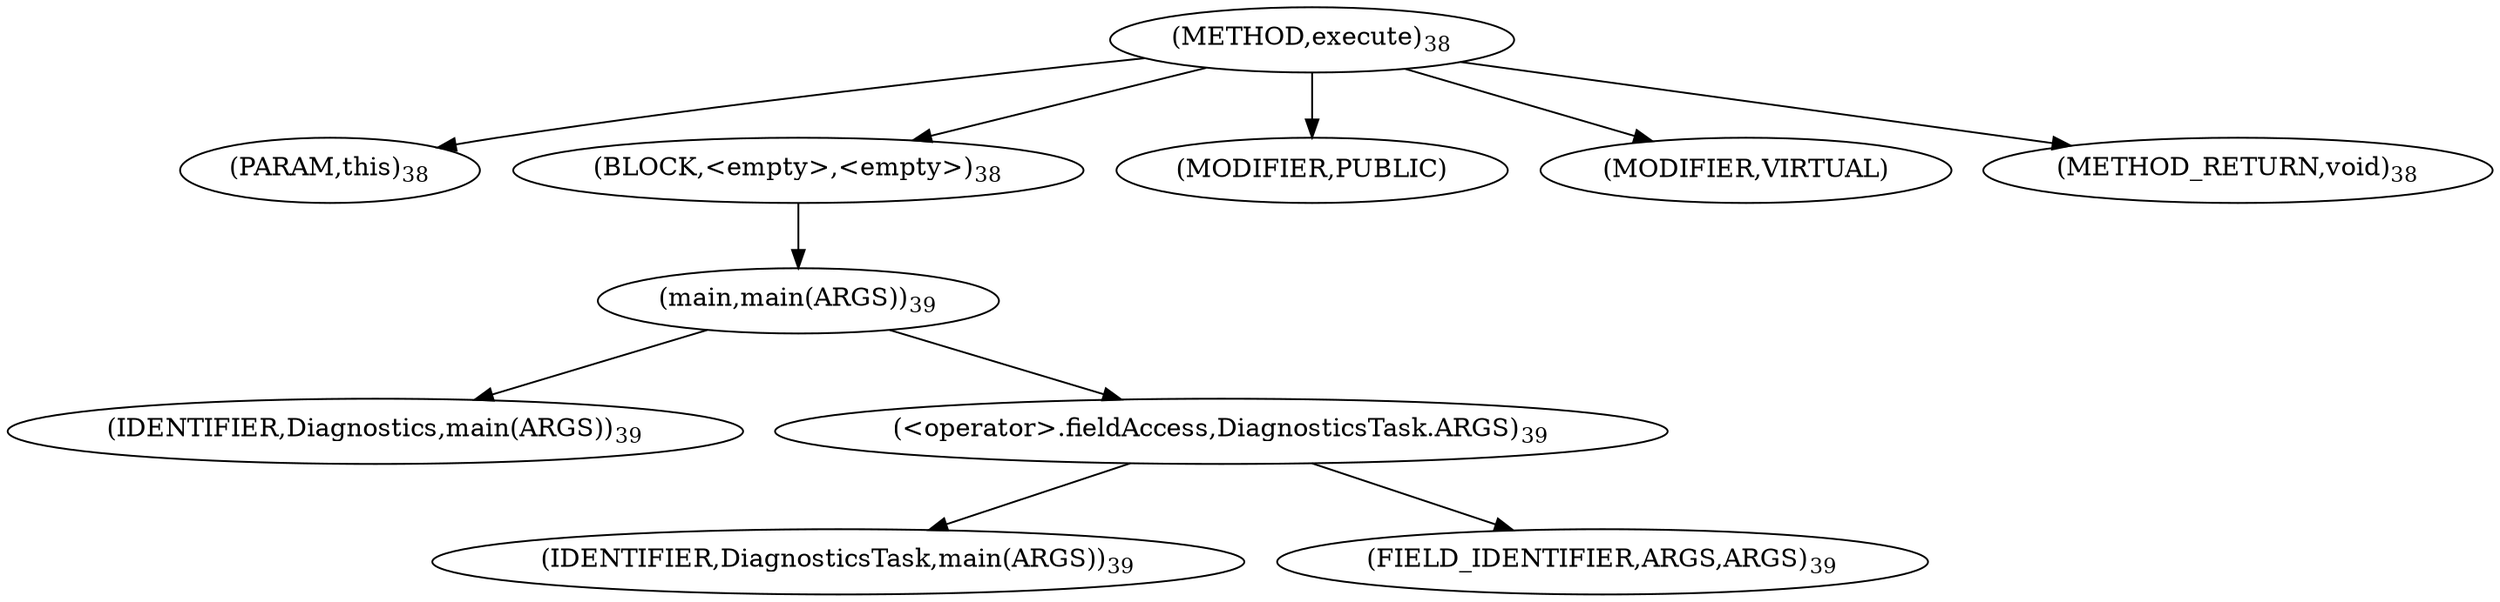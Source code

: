 digraph "execute" {  
"10" [label = <(METHOD,execute)<SUB>38</SUB>> ]
"11" [label = <(PARAM,this)<SUB>38</SUB>> ]
"12" [label = <(BLOCK,&lt;empty&gt;,&lt;empty&gt;)<SUB>38</SUB>> ]
"13" [label = <(main,main(ARGS))<SUB>39</SUB>> ]
"14" [label = <(IDENTIFIER,Diagnostics,main(ARGS))<SUB>39</SUB>> ]
"15" [label = <(&lt;operator&gt;.fieldAccess,DiagnosticsTask.ARGS)<SUB>39</SUB>> ]
"16" [label = <(IDENTIFIER,DiagnosticsTask,main(ARGS))<SUB>39</SUB>> ]
"17" [label = <(FIELD_IDENTIFIER,ARGS,ARGS)<SUB>39</SUB>> ]
"18" [label = <(MODIFIER,PUBLIC)> ]
"19" [label = <(MODIFIER,VIRTUAL)> ]
"20" [label = <(METHOD_RETURN,void)<SUB>38</SUB>> ]
  "10" -> "11" 
  "10" -> "12" 
  "10" -> "18" 
  "10" -> "19" 
  "10" -> "20" 
  "12" -> "13" 
  "13" -> "14" 
  "13" -> "15" 
  "15" -> "16" 
  "15" -> "17" 
}
